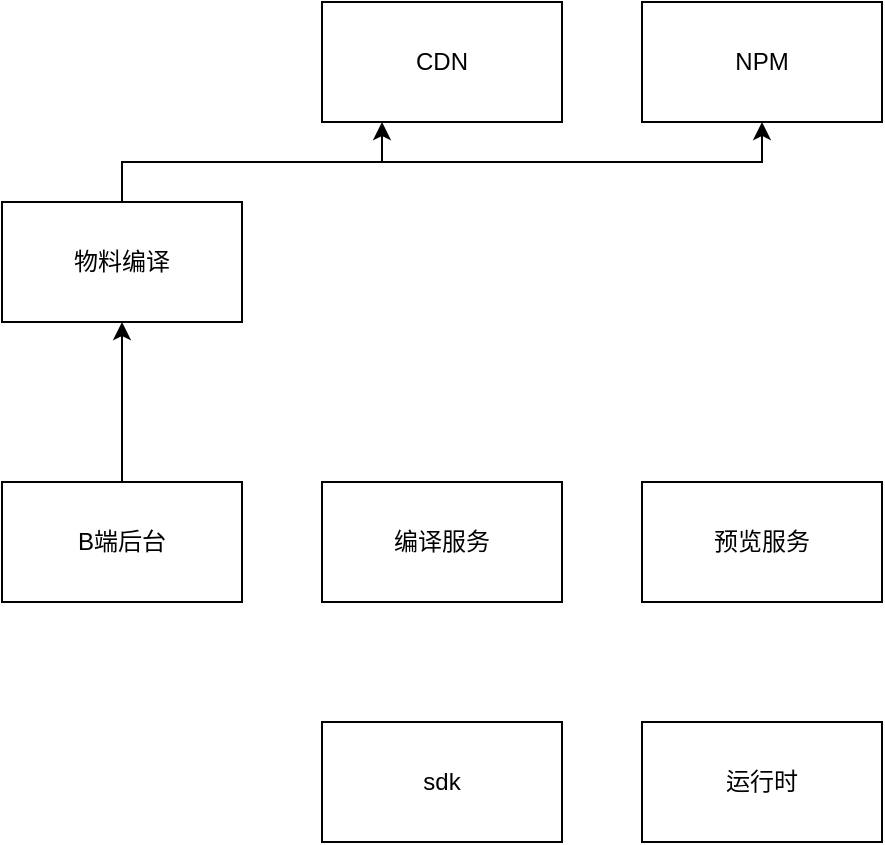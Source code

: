 <mxfile version="14.8.0" type="github">
  <diagram id="a6EbAKtUwE3Pks2dmq5K" name="Page-1">
    <mxGraphModel dx="786" dy="1163" grid="1" gridSize="10" guides="1" tooltips="1" connect="1" arrows="1" fold="1" page="1" pageScale="1" pageWidth="850" pageHeight="1100" math="0" shadow="0">
      <root>
        <mxCell id="0" />
        <mxCell id="1" parent="0" />
        <mxCell id="tYsdSNT13OBYBqMwt58C-12" style="edgeStyle=orthogonalEdgeStyle;rounded=0;orthogonalLoop=1;jettySize=auto;html=1;exitX=0.5;exitY=0;exitDx=0;exitDy=0;" edge="1" parent="1" source="tYsdSNT13OBYBqMwt58C-1" target="tYsdSNT13OBYBqMwt58C-6">
          <mxGeometry relative="1" as="geometry" />
        </mxCell>
        <mxCell id="tYsdSNT13OBYBqMwt58C-1" value="B端后台" style="rounded=0;whiteSpace=wrap;html=1;" vertex="1" parent="1">
          <mxGeometry x="120" y="280" width="120" height="60" as="geometry" />
        </mxCell>
        <mxCell id="tYsdSNT13OBYBqMwt58C-2" value="编译服务" style="rounded=0;whiteSpace=wrap;html=1;" vertex="1" parent="1">
          <mxGeometry x="280" y="280" width="120" height="60" as="geometry" />
        </mxCell>
        <mxCell id="tYsdSNT13OBYBqMwt58C-3" value="预览服务" style="rounded=0;whiteSpace=wrap;html=1;" vertex="1" parent="1">
          <mxGeometry x="440" y="280" width="120" height="60" as="geometry" />
        </mxCell>
        <mxCell id="tYsdSNT13OBYBqMwt58C-4" value="sdk" style="rounded=0;whiteSpace=wrap;html=1;" vertex="1" parent="1">
          <mxGeometry x="280" y="400" width="120" height="60" as="geometry" />
        </mxCell>
        <mxCell id="tYsdSNT13OBYBqMwt58C-5" value="运行时" style="rounded=0;whiteSpace=wrap;html=1;" vertex="1" parent="1">
          <mxGeometry x="440" y="400" width="120" height="60" as="geometry" />
        </mxCell>
        <mxCell id="tYsdSNT13OBYBqMwt58C-9" style="edgeStyle=orthogonalEdgeStyle;rounded=0;orthogonalLoop=1;jettySize=auto;html=1;exitX=0.5;exitY=0;exitDx=0;exitDy=0;entryX=0.25;entryY=1;entryDx=0;entryDy=0;" edge="1" parent="1" source="tYsdSNT13OBYBqMwt58C-6" target="tYsdSNT13OBYBqMwt58C-8">
          <mxGeometry relative="1" as="geometry" />
        </mxCell>
        <mxCell id="tYsdSNT13OBYBqMwt58C-13" style="edgeStyle=orthogonalEdgeStyle;rounded=0;orthogonalLoop=1;jettySize=auto;html=1;exitX=0.5;exitY=0;exitDx=0;exitDy=0;" edge="1" parent="1" source="tYsdSNT13OBYBqMwt58C-6" target="tYsdSNT13OBYBqMwt58C-10">
          <mxGeometry relative="1" as="geometry" />
        </mxCell>
        <mxCell id="tYsdSNT13OBYBqMwt58C-6" value="物料编译" style="rounded=0;whiteSpace=wrap;html=1;" vertex="1" parent="1">
          <mxGeometry x="120" y="140" width="120" height="60" as="geometry" />
        </mxCell>
        <mxCell id="tYsdSNT13OBYBqMwt58C-8" value="CDN" style="rounded=0;whiteSpace=wrap;html=1;" vertex="1" parent="1">
          <mxGeometry x="280" y="40" width="120" height="60" as="geometry" />
        </mxCell>
        <mxCell id="tYsdSNT13OBYBqMwt58C-10" value="NPM" style="rounded=0;whiteSpace=wrap;html=1;" vertex="1" parent="1">
          <mxGeometry x="440" y="40" width="120" height="60" as="geometry" />
        </mxCell>
      </root>
    </mxGraphModel>
  </diagram>
</mxfile>

